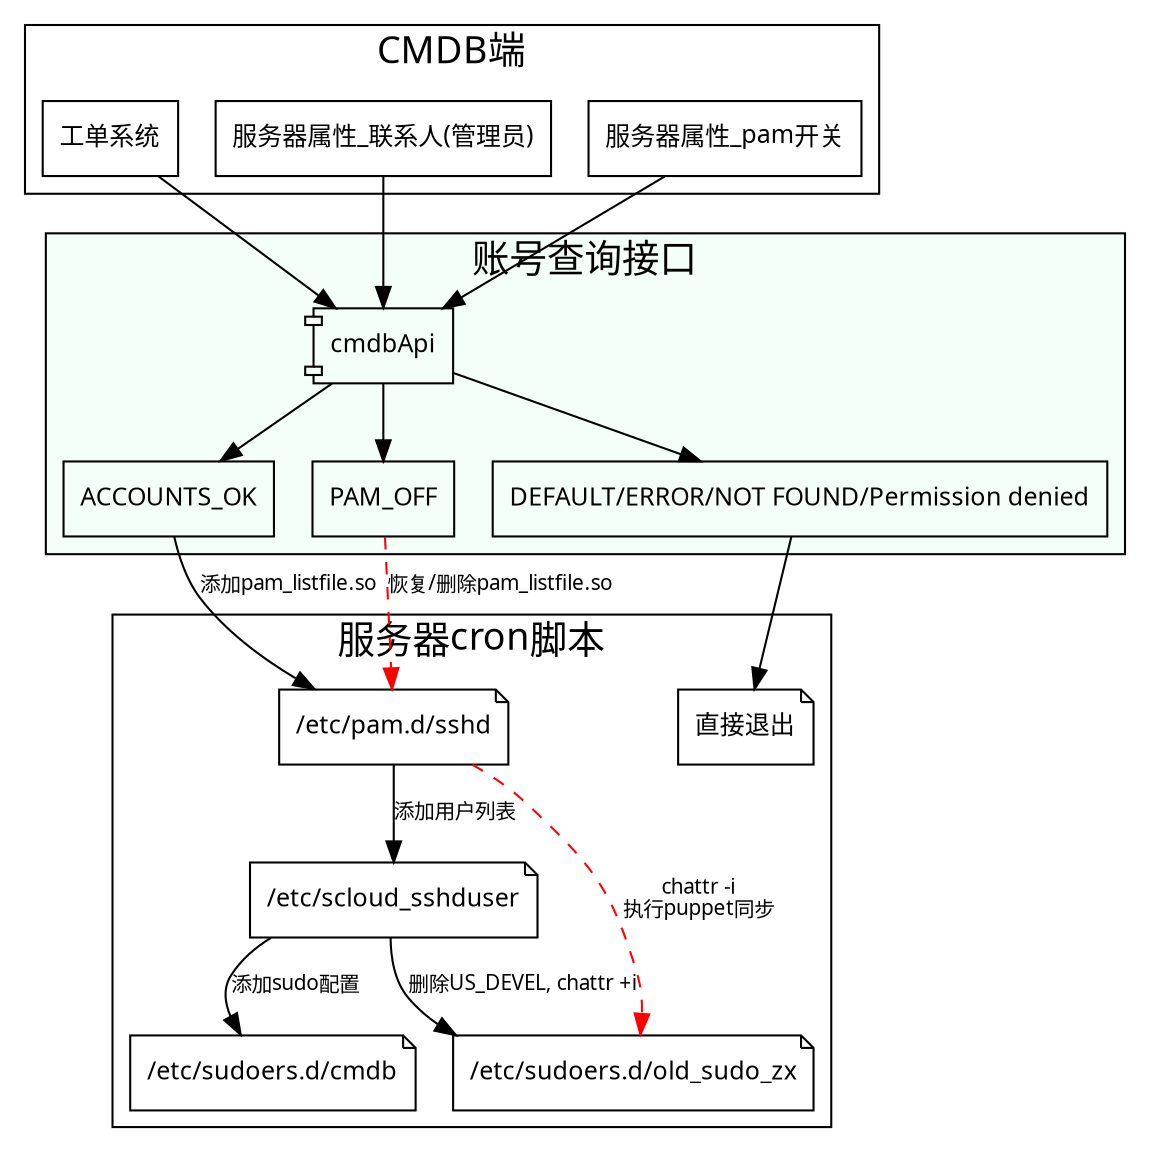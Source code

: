 digraph account_m_server {
	fontname = "MicroSoft Yahei";
	fontsize = "18px";
	node[fontname="MicroSoft Yahei",shape=record, fontsize="12px"];
	edge[fontname="MicroSoft Yahei", fontsize="10px"];
	
	subgraph cluster_cmdbapi {
		label="账号查询接口";
		bgcolor="mintcream";
		cmdbapi[label="cmdbApi", shape="component"];
		accounts_ok[label="ACCOUNTS_OK"];
		pam_off[label="PAM_OFF"];
		//error[label="ERROR"];
		//notfound[label="NOT FOUND"];
		//denied[label="Permission denied"];
		default[label="DEFAULT/ERROR/NOT FOUND/Permission denied"];
	}
	
	cmdbapi->{accounts_ok, pam_off, default};
	
	subgraph cluster_server {
		label="服务器cron脚本";
		pam[label="/etc/pam.d/sshd", shape="note"];
		user[label="/etc/scloud_sshduser", shape="note"];
		sudo[label="/etc/sudoers.d/cmdb", shape="note"];
		old_sudo_zx[label="/etc/sudoers.d/old_sudo_zx", shape="note"];
		ext[label="直接退出", shape="note"];
	}
	accounts_ok -> pam[label="添加pam_listfile.so"];
	pam->user[label="添加用户列表"];
	user->sudo[label="添加sudo配置"];
	user->old_sudo_zx[label="删除US_DEVEL, chattr +i"];
	
	pam_off->pam[label="恢复/删除pam_listfile.so", color="red", style="dashed"];
	pam->old_sudo_zx[label="chattr -i\n执行puppet同步", color="red", style="dashed"];
	
	{default}->ext;
	
	subgraph cluster_cmdb {
		label = "CMDB端"
		ticket[label=" 工单系统"];
		admin[label=" 服务器属性_联系人(管理员)"];
		onoff[label=" 服务器属性_pam开关"];
	}
	
	
	
	{ticket, admin, onoff} -> cmdbapi;
}